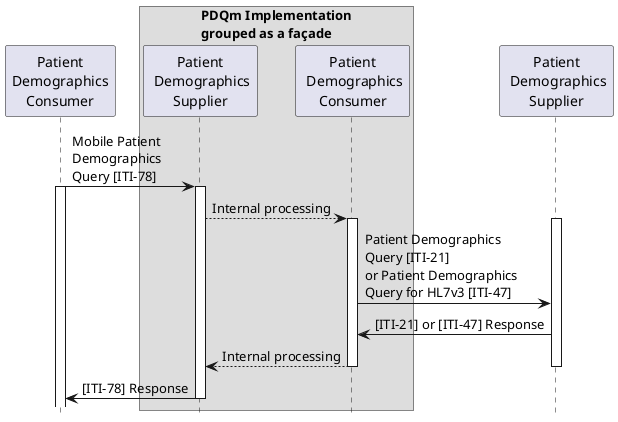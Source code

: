 @startuml
hide footbox

Participant "Patient\nDemographics\nConsumer" as Client1
box "PDQm Implementation\ngrouped as a façade "
    Participant "Patient\n Demographics\nSupplier" as Server1
    Participant "Patient\n Demographics\nConsumer" as Client2
endbox
Participant "Patient\n Demographics\nSupplier" as Server2

Client1 -> Server1: Mobile Patient\nDemographics\nQuery [ITI-78]
activate Client1
activate Server1
Server1 --> Client2: Internal processing
activate Client2
activate Server2
Client2 -> Server2: Patient Demographics\nQuery [ITI-21]\nor Patient Demographics\nQuery for HL7v3 [ITI-47]
Client2 <- Server2: [ITI-21] or [ITI-47] Response
Server1 <-- Client2: Internal processing
deactivate Client2
deactivate Server2
Client1 <- Server1: [ITI-78] Response
deactivate Client2
deactivate Server1

@enduml
